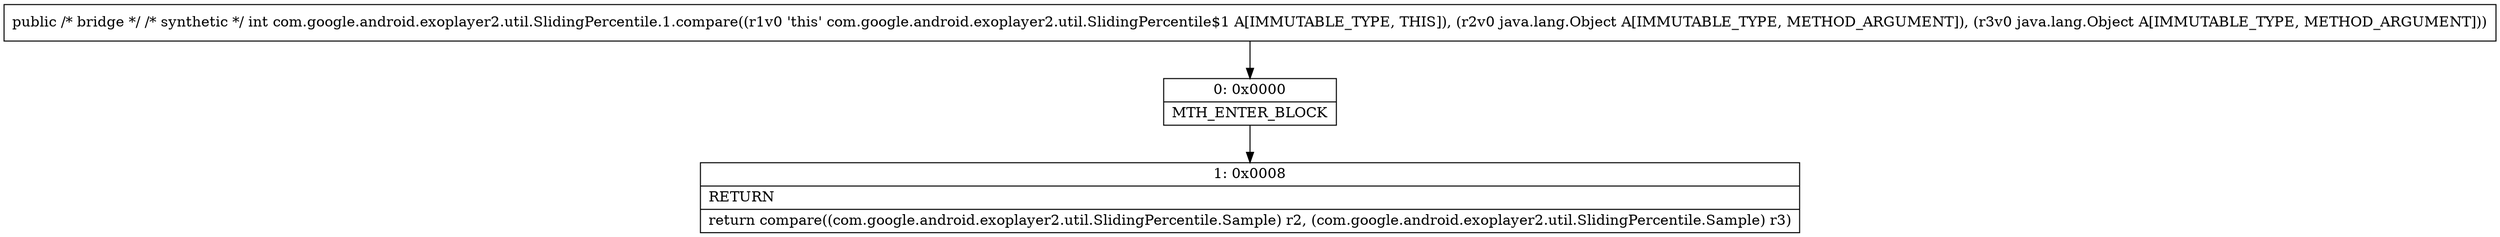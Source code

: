 digraph "CFG forcom.google.android.exoplayer2.util.SlidingPercentile.1.compare(Ljava\/lang\/Object;Ljava\/lang\/Object;)I" {
Node_0 [shape=record,label="{0\:\ 0x0000|MTH_ENTER_BLOCK\l}"];
Node_1 [shape=record,label="{1\:\ 0x0008|RETURN\l|return compare((com.google.android.exoplayer2.util.SlidingPercentile.Sample) r2, (com.google.android.exoplayer2.util.SlidingPercentile.Sample) r3)\l}"];
MethodNode[shape=record,label="{public \/* bridge *\/ \/* synthetic *\/ int com.google.android.exoplayer2.util.SlidingPercentile.1.compare((r1v0 'this' com.google.android.exoplayer2.util.SlidingPercentile$1 A[IMMUTABLE_TYPE, THIS]), (r2v0 java.lang.Object A[IMMUTABLE_TYPE, METHOD_ARGUMENT]), (r3v0 java.lang.Object A[IMMUTABLE_TYPE, METHOD_ARGUMENT])) }"];
MethodNode -> Node_0;
Node_0 -> Node_1;
}

